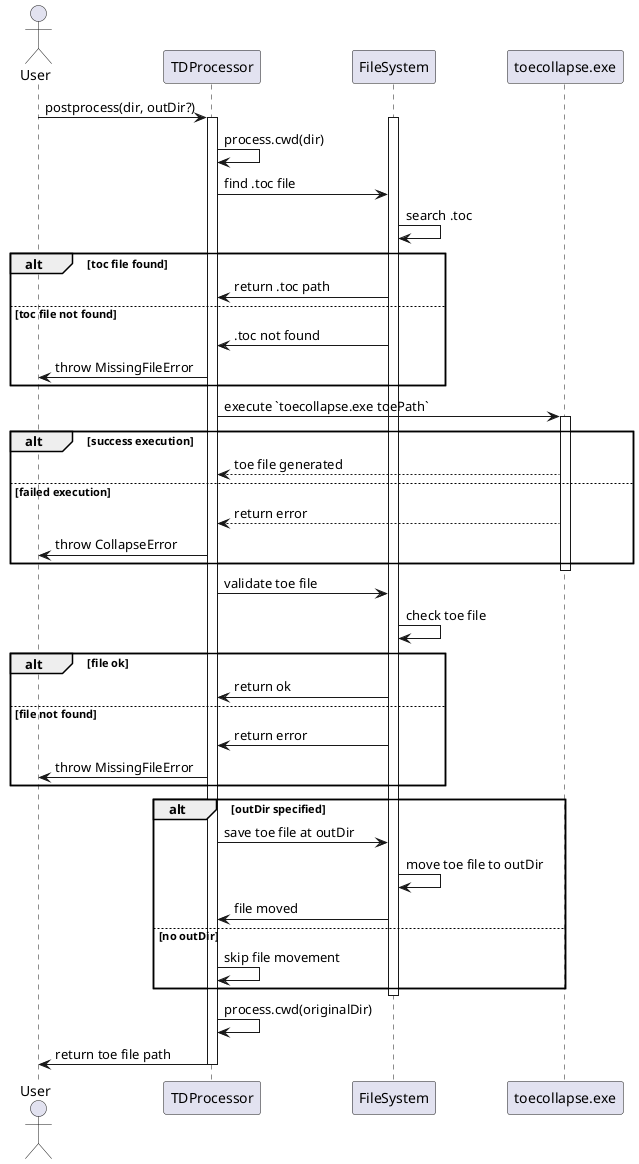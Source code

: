 @startuml

actor User
participant TDProcessor
participant FileSystem
participant toecollapse.exe

User -> TDProcessor: postprocess(dir, outDir?)
activate TDProcessor
activate FileSystem

TDProcessor -> TDProcessor: process.cwd(dir)
TDProcessor -> FileSystem: find .toc file
FileSystem -> FileSystem: search .toc

alt toc file found
    FileSystem -> TDProcessor: return .toc path
else toc file not found
    FileSystem -> TDProcessor: .toc not found
    TDProcessor -> User: throw MissingFileError
end

TDProcessor -> toecollapse.exe: execute `toecollapse.exe toePath`
activate toecollapse.exe
alt success execution
    toecollapse.exe --> TDProcessor: toe file generated
else failed execution
    toecollapse.exe --> TDProcessor: return error
    TDProcessor -> User: throw CollapseError
end
Deactivate toecollapse.exe

TDProcessor -> FileSystem: validate toe file
FileSystem -> FileSystem: check toe file

alt file ok
    FileSystem -> TDProcessor: return ok
else file not found
    FileSystem -> TDProcessor: return error
    TDProcessor -> User: throw MissingFileError
end

alt outDir specified
    TDProcessor -> FileSystem: save toe file at outDir
    FileSystem -> FileSystem: move toe file to outDir
    FileSystem -> TDProcessor: file moved
else no outDir
    TDProcessor -> TDProcessor: skip file movement
end
deactivate FileSystem

TDProcessor -> TDProcessor: process.cwd(originalDir)
TDProcessor -> User: return toe file path
deactivate TDProcessor

@enduml
